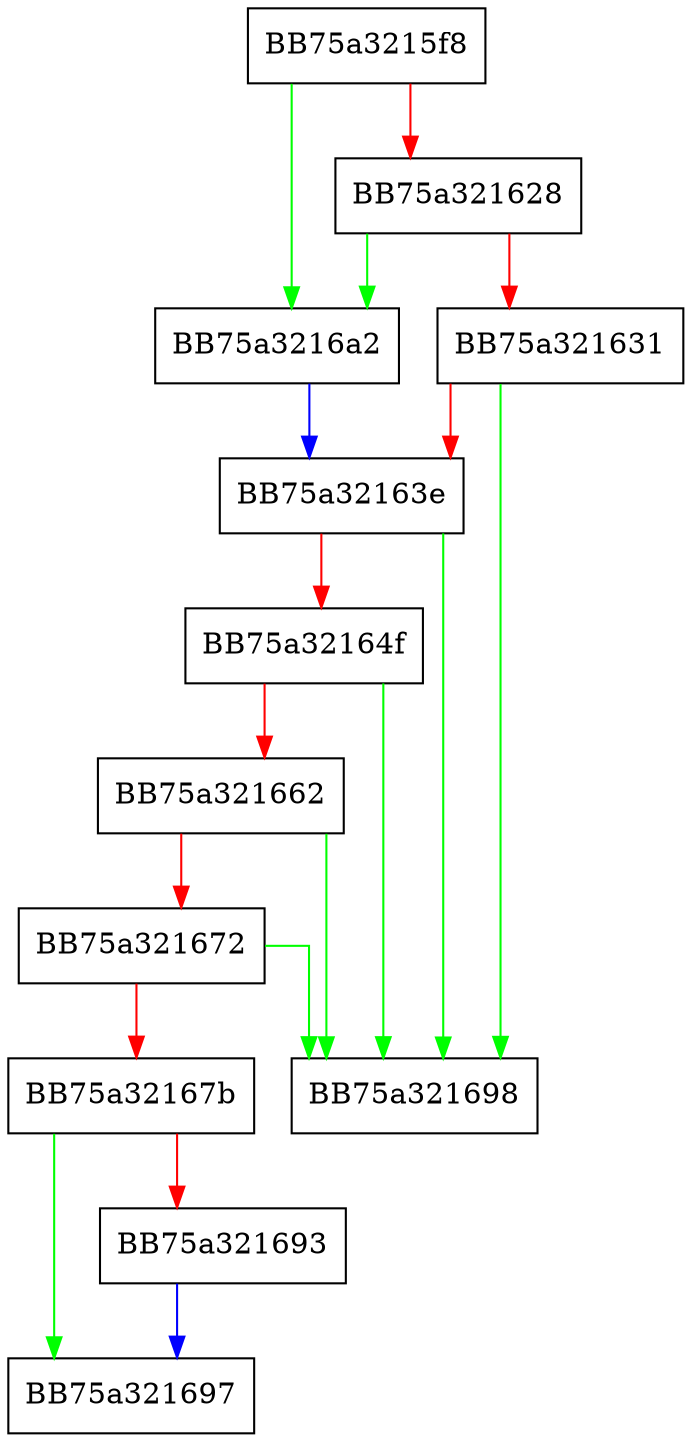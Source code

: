 digraph estimate_max_state_count {
  node [shape="box"];
  graph [splines=ortho];
  BB75a3215f8 -> BB75a3216a2 [color="green"];
  BB75a3215f8 -> BB75a321628 [color="red"];
  BB75a321628 -> BB75a3216a2 [color="green"];
  BB75a321628 -> BB75a321631 [color="red"];
  BB75a321631 -> BB75a321698 [color="green"];
  BB75a321631 -> BB75a32163e [color="red"];
  BB75a32163e -> BB75a321698 [color="green"];
  BB75a32163e -> BB75a32164f [color="red"];
  BB75a32164f -> BB75a321698 [color="green"];
  BB75a32164f -> BB75a321662 [color="red"];
  BB75a321662 -> BB75a321698 [color="green"];
  BB75a321662 -> BB75a321672 [color="red"];
  BB75a321672 -> BB75a321698 [color="green"];
  BB75a321672 -> BB75a32167b [color="red"];
  BB75a32167b -> BB75a321697 [color="green"];
  BB75a32167b -> BB75a321693 [color="red"];
  BB75a321693 -> BB75a321697 [color="blue"];
  BB75a3216a2 -> BB75a32163e [color="blue"];
}